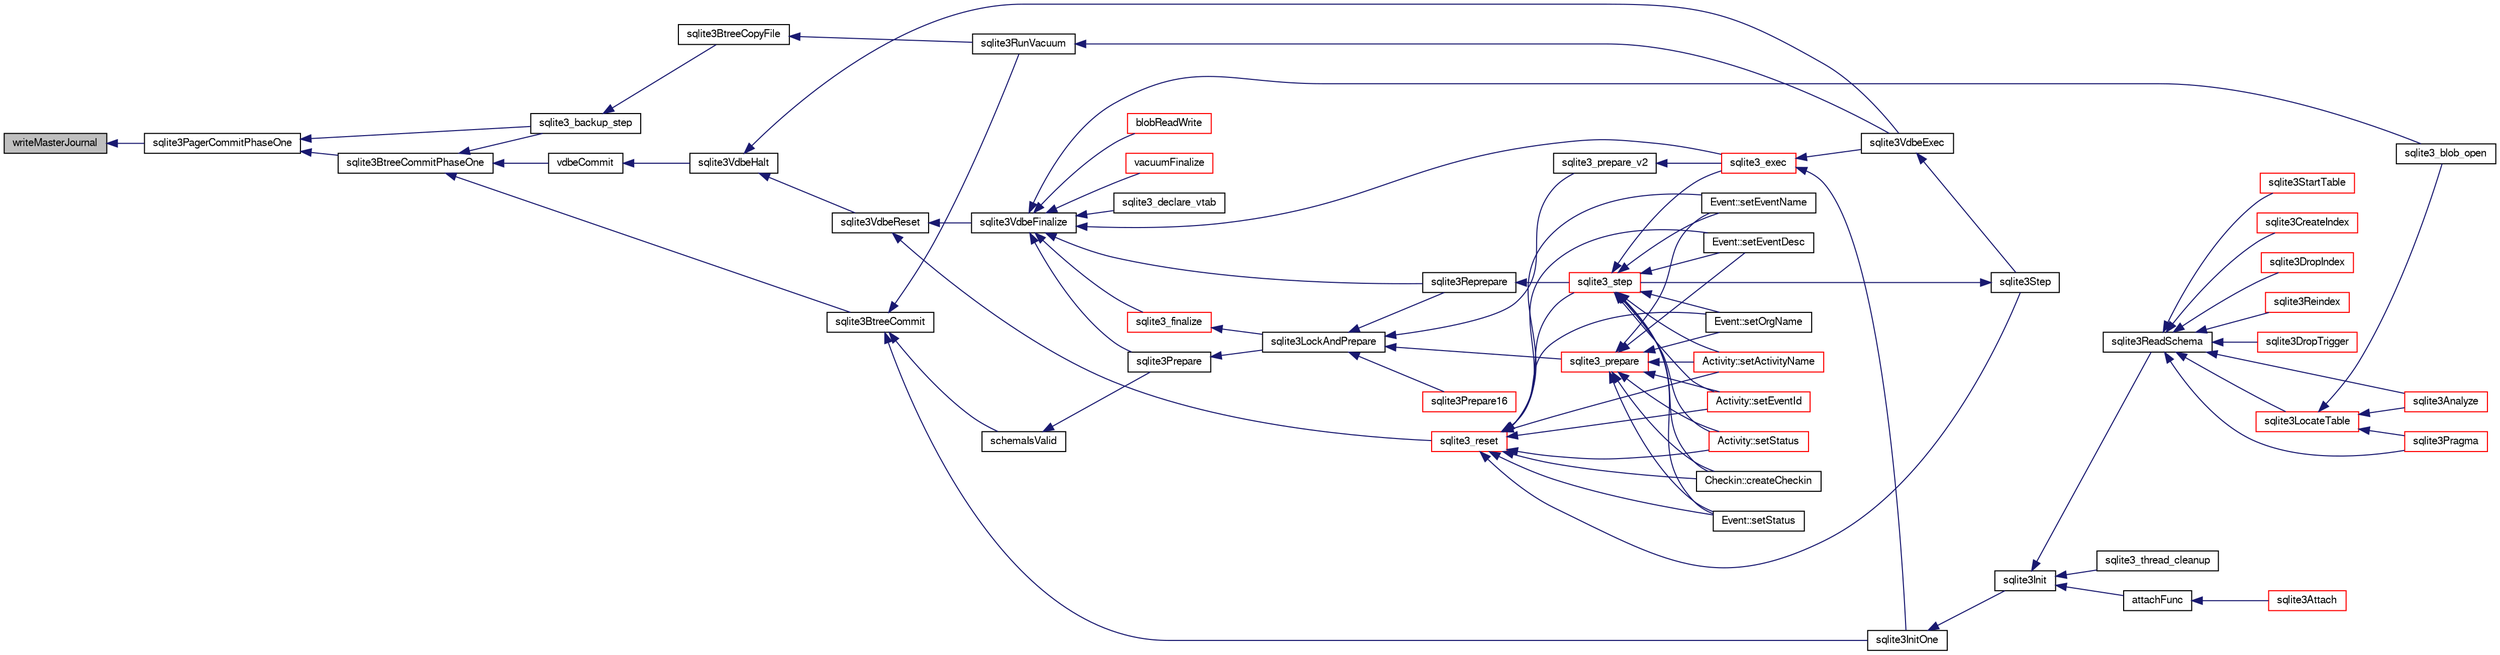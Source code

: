 digraph "writeMasterJournal"
{
  edge [fontname="FreeSans",fontsize="10",labelfontname="FreeSans",labelfontsize="10"];
  node [fontname="FreeSans",fontsize="10",shape=record];
  rankdir="LR";
  Node925557 [label="writeMasterJournal",height=0.2,width=0.4,color="black", fillcolor="grey75", style="filled", fontcolor="black"];
  Node925557 -> Node925558 [dir="back",color="midnightblue",fontsize="10",style="solid",fontname="FreeSans"];
  Node925558 [label="sqlite3PagerCommitPhaseOne",height=0.2,width=0.4,color="black", fillcolor="white", style="filled",URL="$sqlite3_8c.html#a2baf986bff9120486e9acc5951494ea7"];
  Node925558 -> Node925559 [dir="back",color="midnightblue",fontsize="10",style="solid",fontname="FreeSans"];
  Node925559 [label="sqlite3BtreeCommitPhaseOne",height=0.2,width=0.4,color="black", fillcolor="white", style="filled",URL="$sqlite3_8c.html#ae266cba101e64ad99a166f237532e262"];
  Node925559 -> Node925560 [dir="back",color="midnightblue",fontsize="10",style="solid",fontname="FreeSans"];
  Node925560 [label="sqlite3BtreeCommit",height=0.2,width=0.4,color="black", fillcolor="white", style="filled",URL="$sqlite3_8c.html#a8e56ab314556935f9f73080147d26419"];
  Node925560 -> Node925561 [dir="back",color="midnightblue",fontsize="10",style="solid",fontname="FreeSans"];
  Node925561 [label="sqlite3InitOne",height=0.2,width=0.4,color="black", fillcolor="white", style="filled",URL="$sqlite3_8c.html#ac4318b25df65269906b0379251fe9b85"];
  Node925561 -> Node925562 [dir="back",color="midnightblue",fontsize="10",style="solid",fontname="FreeSans"];
  Node925562 [label="sqlite3Init",height=0.2,width=0.4,color="black", fillcolor="white", style="filled",URL="$sqlite3_8c.html#aed74e3dc765631a833f522f425ff5a48"];
  Node925562 -> Node925563 [dir="back",color="midnightblue",fontsize="10",style="solid",fontname="FreeSans"];
  Node925563 [label="attachFunc",height=0.2,width=0.4,color="black", fillcolor="white", style="filled",URL="$sqlite3_8c.html#a69cb751a7da501b9a0aa37e0d7c3eaf7"];
  Node925563 -> Node925564 [dir="back",color="midnightblue",fontsize="10",style="solid",fontname="FreeSans"];
  Node925564 [label="sqlite3Attach",height=0.2,width=0.4,color="red", fillcolor="white", style="filled",URL="$sqlite3_8c.html#ae0907fe0b43cc1b4c7e6a16213e8546f"];
  Node925562 -> Node925567 [dir="back",color="midnightblue",fontsize="10",style="solid",fontname="FreeSans"];
  Node925567 [label="sqlite3ReadSchema",height=0.2,width=0.4,color="black", fillcolor="white", style="filled",URL="$sqlite3_8c.html#ac41a97f30334f7d35b2b5713097eca90"];
  Node925567 -> Node925568 [dir="back",color="midnightblue",fontsize="10",style="solid",fontname="FreeSans"];
  Node925568 [label="sqlite3Analyze",height=0.2,width=0.4,color="red", fillcolor="white", style="filled",URL="$sqlite3_8c.html#ac696deb1ccaae3fa855cfbd0bfd4d048"];
  Node925567 -> Node925569 [dir="back",color="midnightblue",fontsize="10",style="solid",fontname="FreeSans"];
  Node925569 [label="sqlite3LocateTable",height=0.2,width=0.4,color="red", fillcolor="white", style="filled",URL="$sqlite3_8c.html#adfeea5b18971250d4ff7f5a44e134d75"];
  Node925569 -> Node925570 [dir="back",color="midnightblue",fontsize="10",style="solid",fontname="FreeSans"];
  Node925570 [label="sqlite3_blob_open",height=0.2,width=0.4,color="black", fillcolor="white", style="filled",URL="$sqlite3_8h.html#adb8ad839a5bdd62a43785132bc7dd518"];
  Node925569 -> Node925568 [dir="back",color="midnightblue",fontsize="10",style="solid",fontname="FreeSans"];
  Node925569 -> Node925614 [dir="back",color="midnightblue",fontsize="10",style="solid",fontname="FreeSans"];
  Node925614 [label="sqlite3Pragma",height=0.2,width=0.4,color="red", fillcolor="white", style="filled",URL="$sqlite3_8c.html#a111391370f58f8e6a6eca51fd34d62ed"];
  Node925567 -> Node925658 [dir="back",color="midnightblue",fontsize="10",style="solid",fontname="FreeSans"];
  Node925658 [label="sqlite3StartTable",height=0.2,width=0.4,color="red", fillcolor="white", style="filled",URL="$sqlite3_8c.html#af49b4395f39d9078a0dda2484c183012"];
  Node925567 -> Node925575 [dir="back",color="midnightblue",fontsize="10",style="solid",fontname="FreeSans"];
  Node925575 [label="sqlite3CreateIndex",height=0.2,width=0.4,color="red", fillcolor="white", style="filled",URL="$sqlite3_8c.html#a8dbe5e590ab6c58a8c45f34f7c81e825"];
  Node925567 -> Node925660 [dir="back",color="midnightblue",fontsize="10",style="solid",fontname="FreeSans"];
  Node925660 [label="sqlite3DropIndex",height=0.2,width=0.4,color="red", fillcolor="white", style="filled",URL="$sqlite3_8c.html#a3ffd2536f34a0cf6d427710b06b71e83"];
  Node925567 -> Node925628 [dir="back",color="midnightblue",fontsize="10",style="solid",fontname="FreeSans"];
  Node925628 [label="sqlite3Reindex",height=0.2,width=0.4,color="red", fillcolor="white", style="filled",URL="$sqlite3_8c.html#abd189e31189391e1ef114b413ff4abbf"];
  Node925567 -> Node925614 [dir="back",color="midnightblue",fontsize="10",style="solid",fontname="FreeSans"];
  Node925567 -> Node925661 [dir="back",color="midnightblue",fontsize="10",style="solid",fontname="FreeSans"];
  Node925661 [label="sqlite3DropTrigger",height=0.2,width=0.4,color="red", fillcolor="white", style="filled",URL="$sqlite3_8c.html#affdf1dd65e331b06feaef6ff8636305f"];
  Node925562 -> Node925662 [dir="back",color="midnightblue",fontsize="10",style="solid",fontname="FreeSans"];
  Node925662 [label="sqlite3_thread_cleanup",height=0.2,width=0.4,color="black", fillcolor="white", style="filled",URL="$sqlite3_8h.html#a34980c829db84f02e1a1599063469f06"];
  Node925560 -> Node925663 [dir="back",color="midnightblue",fontsize="10",style="solid",fontname="FreeSans"];
  Node925663 [label="schemaIsValid",height=0.2,width=0.4,color="black", fillcolor="white", style="filled",URL="$sqlite3_8c.html#a7c466fe28e7ca6f46b8bf72c46d9738d"];
  Node925663 -> Node925664 [dir="back",color="midnightblue",fontsize="10",style="solid",fontname="FreeSans"];
  Node925664 [label="sqlite3Prepare",height=0.2,width=0.4,color="black", fillcolor="white", style="filled",URL="$sqlite3_8c.html#acb25890858d0bf4b12eb7aae569f0c7b"];
  Node925664 -> Node925665 [dir="back",color="midnightblue",fontsize="10",style="solid",fontname="FreeSans"];
  Node925665 [label="sqlite3LockAndPrepare",height=0.2,width=0.4,color="black", fillcolor="white", style="filled",URL="$sqlite3_8c.html#a5db1ec5589aa2b02c6d979211a8789bd"];
  Node925665 -> Node925666 [dir="back",color="midnightblue",fontsize="10",style="solid",fontname="FreeSans"];
  Node925666 [label="sqlite3Reprepare",height=0.2,width=0.4,color="black", fillcolor="white", style="filled",URL="$sqlite3_8c.html#a7e2f7299cc947d07e782f6ac561fa937"];
  Node925666 -> Node925667 [dir="back",color="midnightblue",fontsize="10",style="solid",fontname="FreeSans"];
  Node925667 [label="sqlite3_step",height=0.2,width=0.4,color="red", fillcolor="white", style="filled",URL="$sqlite3_8h.html#ac1e491ce36b7471eb28387f7d3c74334"];
  Node925667 -> Node925673 [dir="back",color="midnightblue",fontsize="10",style="solid",fontname="FreeSans"];
  Node925673 [label="Activity::setEventId",height=0.2,width=0.4,color="red", fillcolor="white", style="filled",URL="$classActivity.html#adb1d0fd0d08f473e068f0a4086bfa9ca"];
  Node925667 -> Node925674 [dir="back",color="midnightblue",fontsize="10",style="solid",fontname="FreeSans"];
  Node925674 [label="Activity::setActivityName",height=0.2,width=0.4,color="red", fillcolor="white", style="filled",URL="$classActivity.html#a62dc3737b33915a36086f9dd26d16a81"];
  Node925667 -> Node925675 [dir="back",color="midnightblue",fontsize="10",style="solid",fontname="FreeSans"];
  Node925675 [label="Activity::setStatus",height=0.2,width=0.4,color="red", fillcolor="white", style="filled",URL="$classActivity.html#af618135a7738f4d2a7ee147a8ef912ea"];
  Node925667 -> Node925676 [dir="back",color="midnightblue",fontsize="10",style="solid",fontname="FreeSans"];
  Node925676 [label="Checkin::createCheckin",height=0.2,width=0.4,color="black", fillcolor="white", style="filled",URL="$classCheckin.html#a4e40acdf7fff0e607f6de4f24f3a163c"];
  Node925667 -> Node925682 [dir="back",color="midnightblue",fontsize="10",style="solid",fontname="FreeSans"];
  Node925682 [label="Event::setEventName",height=0.2,width=0.4,color="black", fillcolor="white", style="filled",URL="$classEvent.html#a10596b6ca077df05184e30d62b08729d"];
  Node925667 -> Node925683 [dir="back",color="midnightblue",fontsize="10",style="solid",fontname="FreeSans"];
  Node925683 [label="Event::setEventDesc",height=0.2,width=0.4,color="black", fillcolor="white", style="filled",URL="$classEvent.html#ae36b8377dcae792f1c5c4726024c981b"];
  Node925667 -> Node925684 [dir="back",color="midnightblue",fontsize="10",style="solid",fontname="FreeSans"];
  Node925684 [label="Event::setOrgName",height=0.2,width=0.4,color="black", fillcolor="white", style="filled",URL="$classEvent.html#a19aac0f776bd764563a54977656cf680"];
  Node925667 -> Node925685 [dir="back",color="midnightblue",fontsize="10",style="solid",fontname="FreeSans"];
  Node925685 [label="Event::setStatus",height=0.2,width=0.4,color="black", fillcolor="white", style="filled",URL="$classEvent.html#ab0a6b9285af0f4172eb841e2b80f8972"];
  Node925667 -> Node925774 [dir="back",color="midnightblue",fontsize="10",style="solid",fontname="FreeSans"];
  Node925774 [label="sqlite3_exec",height=0.2,width=0.4,color="red", fillcolor="white", style="filled",URL="$sqlite3_8h.html#a97487ec8150e0bcc8fa392ab8f0e24db"];
  Node925774 -> Node925690 [dir="back",color="midnightblue",fontsize="10",style="solid",fontname="FreeSans"];
  Node925690 [label="sqlite3VdbeExec",height=0.2,width=0.4,color="black", fillcolor="white", style="filled",URL="$sqlite3_8c.html#a8ce40a614bdc56719c4d642b1e4dfb21"];
  Node925690 -> Node925691 [dir="back",color="midnightblue",fontsize="10",style="solid",fontname="FreeSans"];
  Node925691 [label="sqlite3Step",height=0.2,width=0.4,color="black", fillcolor="white", style="filled",URL="$sqlite3_8c.html#a3f2872e873e2758a4beedad1d5113554"];
  Node925691 -> Node925667 [dir="back",color="midnightblue",fontsize="10",style="solid",fontname="FreeSans"];
  Node925774 -> Node925561 [dir="back",color="midnightblue",fontsize="10",style="solid",fontname="FreeSans"];
  Node925665 -> Node925817 [dir="back",color="midnightblue",fontsize="10",style="solid",fontname="FreeSans"];
  Node925817 [label="sqlite3_prepare",height=0.2,width=0.4,color="red", fillcolor="white", style="filled",URL="$sqlite3_8h.html#a8c39e7b9dbeff01f0a399b46d4b29f1c"];
  Node925817 -> Node925673 [dir="back",color="midnightblue",fontsize="10",style="solid",fontname="FreeSans"];
  Node925817 -> Node925674 [dir="back",color="midnightblue",fontsize="10",style="solid",fontname="FreeSans"];
  Node925817 -> Node925675 [dir="back",color="midnightblue",fontsize="10",style="solid",fontname="FreeSans"];
  Node925817 -> Node925676 [dir="back",color="midnightblue",fontsize="10",style="solid",fontname="FreeSans"];
  Node925817 -> Node925682 [dir="back",color="midnightblue",fontsize="10",style="solid",fontname="FreeSans"];
  Node925817 -> Node925683 [dir="back",color="midnightblue",fontsize="10",style="solid",fontname="FreeSans"];
  Node925817 -> Node925684 [dir="back",color="midnightblue",fontsize="10",style="solid",fontname="FreeSans"];
  Node925817 -> Node925685 [dir="back",color="midnightblue",fontsize="10",style="solid",fontname="FreeSans"];
  Node925665 -> Node925818 [dir="back",color="midnightblue",fontsize="10",style="solid",fontname="FreeSans"];
  Node925818 [label="sqlite3_prepare_v2",height=0.2,width=0.4,color="black", fillcolor="white", style="filled",URL="$sqlite3_8h.html#a85d4203bb54c984c5325c2f5b3664985"];
  Node925818 -> Node925774 [dir="back",color="midnightblue",fontsize="10",style="solid",fontname="FreeSans"];
  Node925665 -> Node925819 [dir="back",color="midnightblue",fontsize="10",style="solid",fontname="FreeSans"];
  Node925819 [label="sqlite3Prepare16",height=0.2,width=0.4,color="red", fillcolor="white", style="filled",URL="$sqlite3_8c.html#a5842e6724b91885125f83c438da1f15b"];
  Node925560 -> Node925760 [dir="back",color="midnightblue",fontsize="10",style="solid",fontname="FreeSans"];
  Node925760 [label="sqlite3RunVacuum",height=0.2,width=0.4,color="black", fillcolor="white", style="filled",URL="$sqlite3_8c.html#a5e83ddc7b3e7e8e79ad5d1fc92de1d2f"];
  Node925760 -> Node925690 [dir="back",color="midnightblue",fontsize="10",style="solid",fontname="FreeSans"];
  Node925559 -> Node925758 [dir="back",color="midnightblue",fontsize="10",style="solid",fontname="FreeSans"];
  Node925758 [label="sqlite3_backup_step",height=0.2,width=0.4,color="black", fillcolor="white", style="filled",URL="$sqlite3_8h.html#a1699b75e98d082eebc465a9e64c35269"];
  Node925758 -> Node925759 [dir="back",color="midnightblue",fontsize="10",style="solid",fontname="FreeSans"];
  Node925759 [label="sqlite3BtreeCopyFile",height=0.2,width=0.4,color="black", fillcolor="white", style="filled",URL="$sqlite3_8c.html#a4d9e19a79f0d5c1dfcef0bd137ae83f9"];
  Node925759 -> Node925760 [dir="back",color="midnightblue",fontsize="10",style="solid",fontname="FreeSans"];
  Node925559 -> Node925822 [dir="back",color="midnightblue",fontsize="10",style="solid",fontname="FreeSans"];
  Node925822 [label="vdbeCommit",height=0.2,width=0.4,color="black", fillcolor="white", style="filled",URL="$sqlite3_8c.html#a5d7f1e0625451b987728f600cfe1b92d"];
  Node925822 -> Node925765 [dir="back",color="midnightblue",fontsize="10",style="solid",fontname="FreeSans"];
  Node925765 [label="sqlite3VdbeHalt",height=0.2,width=0.4,color="black", fillcolor="white", style="filled",URL="$sqlite3_8c.html#a8d1d99703d999190fbc35ecc981cb709"];
  Node925765 -> Node925766 [dir="back",color="midnightblue",fontsize="10",style="solid",fontname="FreeSans"];
  Node925766 [label="sqlite3VdbeReset",height=0.2,width=0.4,color="black", fillcolor="white", style="filled",URL="$sqlite3_8c.html#a315a913742f7267f90d46d41446353b1"];
  Node925766 -> Node925767 [dir="back",color="midnightblue",fontsize="10",style="solid",fontname="FreeSans"];
  Node925767 [label="sqlite3VdbeFinalize",height=0.2,width=0.4,color="black", fillcolor="white", style="filled",URL="$sqlite3_8c.html#af81e0c8d03b71610d3a826469f67bbd4"];
  Node925767 -> Node925768 [dir="back",color="midnightblue",fontsize="10",style="solid",fontname="FreeSans"];
  Node925768 [label="sqlite3_finalize",height=0.2,width=0.4,color="red", fillcolor="white", style="filled",URL="$sqlite3_8h.html#a801195c0f771d40bb4be1e40f3b88945"];
  Node925768 -> Node925665 [dir="back",color="midnightblue",fontsize="10",style="solid",fontname="FreeSans"];
  Node925767 -> Node925570 [dir="back",color="midnightblue",fontsize="10",style="solid",fontname="FreeSans"];
  Node925767 -> Node925771 [dir="back",color="midnightblue",fontsize="10",style="solid",fontname="FreeSans"];
  Node925771 [label="blobReadWrite",height=0.2,width=0.4,color="red", fillcolor="white", style="filled",URL="$sqlite3_8c.html#a6c1d57e4337ee1b8655215c06dea4046"];
  Node925767 -> Node925774 [dir="back",color="midnightblue",fontsize="10",style="solid",fontname="FreeSans"];
  Node925767 -> Node925664 [dir="back",color="midnightblue",fontsize="10",style="solid",fontname="FreeSans"];
  Node925767 -> Node925666 [dir="back",color="midnightblue",fontsize="10",style="solid",fontname="FreeSans"];
  Node925767 -> Node925776 [dir="back",color="midnightblue",fontsize="10",style="solid",fontname="FreeSans"];
  Node925776 [label="vacuumFinalize",height=0.2,width=0.4,color="red", fillcolor="white", style="filled",URL="$sqlite3_8c.html#a632db76c46aca8f067d585295d2ada31"];
  Node925767 -> Node925744 [dir="back",color="midnightblue",fontsize="10",style="solid",fontname="FreeSans"];
  Node925744 [label="sqlite3_declare_vtab",height=0.2,width=0.4,color="black", fillcolor="white", style="filled",URL="$sqlite3_8h.html#a65393c41da76ae1470a7c7f4b4aca600"];
  Node925766 -> Node925779 [dir="back",color="midnightblue",fontsize="10",style="solid",fontname="FreeSans"];
  Node925779 [label="sqlite3_reset",height=0.2,width=0.4,color="red", fillcolor="white", style="filled",URL="$sqlite3_8h.html#a758efebc2e95694959ab0e74b397984c"];
  Node925779 -> Node925673 [dir="back",color="midnightblue",fontsize="10",style="solid",fontname="FreeSans"];
  Node925779 -> Node925674 [dir="back",color="midnightblue",fontsize="10",style="solid",fontname="FreeSans"];
  Node925779 -> Node925675 [dir="back",color="midnightblue",fontsize="10",style="solid",fontname="FreeSans"];
  Node925779 -> Node925676 [dir="back",color="midnightblue",fontsize="10",style="solid",fontname="FreeSans"];
  Node925779 -> Node925682 [dir="back",color="midnightblue",fontsize="10",style="solid",fontname="FreeSans"];
  Node925779 -> Node925683 [dir="back",color="midnightblue",fontsize="10",style="solid",fontname="FreeSans"];
  Node925779 -> Node925684 [dir="back",color="midnightblue",fontsize="10",style="solid",fontname="FreeSans"];
  Node925779 -> Node925685 [dir="back",color="midnightblue",fontsize="10",style="solid",fontname="FreeSans"];
  Node925779 -> Node925691 [dir="back",color="midnightblue",fontsize="10",style="solid",fontname="FreeSans"];
  Node925779 -> Node925667 [dir="back",color="midnightblue",fontsize="10",style="solid",fontname="FreeSans"];
  Node925765 -> Node925690 [dir="back",color="midnightblue",fontsize="10",style="solid",fontname="FreeSans"];
  Node925558 -> Node925758 [dir="back",color="midnightblue",fontsize="10",style="solid",fontname="FreeSans"];
}
